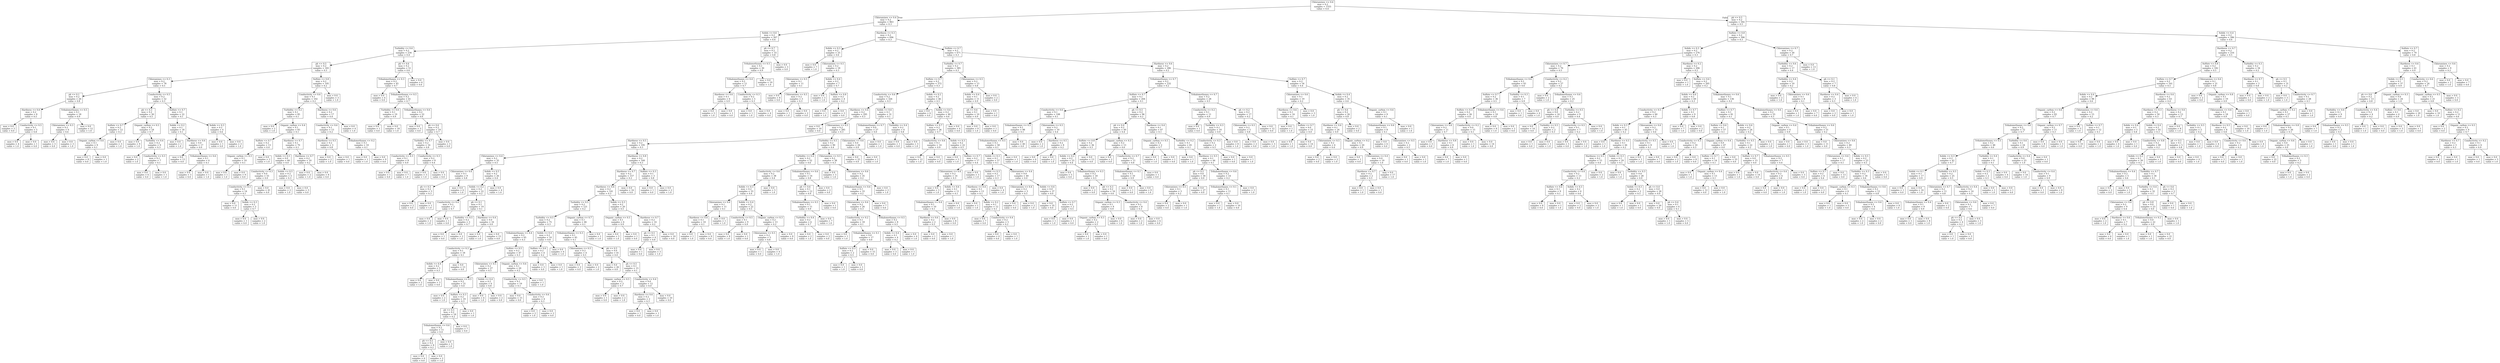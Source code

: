 digraph Tree {
node [shape=box] ;
0 [label="Chloramines <= 0.6\nmse = 0.2\nsamples = 1555\nvalue = 0.4"] ;
1 [label="Chloramines <= 0.4\nmse = 0.2\nsamples = 963\nvalue = 0.3"] ;
0 -> 1 [labeldistance=2.5, labelangle=45, headlabel="True"] ;
2 [label="Solids <= 0.6\nmse = 0.2\nsamples = 267\nvalue = 0.4"] ;
1 -> 2 ;
3 [label="Turbidity <= 0.6\nmse = 0.2\nsamples = 234\nvalue = 0.4"] ;
2 -> 3 ;
4 [label="ph <= 0.5\nmse = 0.2\nsamples = 183\nvalue = 0.3"] ;
3 -> 4 ;
5 [label="Chloramines <= 0.3\nmse = 0.2\nsamples = 78\nvalue = 0.5"] ;
4 -> 5 ;
6 [label="ph <= 0.1\nmse = 0.2\nsamples = 26\nvalue = 0.8"] ;
5 -> 6 ;
7 [label="Hardness <= 0.6\nmse = 0.2\nsamples = 8\nvalue = 0.5"] ;
6 -> 7 ;
8 [label="mse = 0.0\nsamples = 3\nvalue = 0.0"] ;
7 -> 8 ;
9 [label="Conductivity <= 0.5\nmse = 0.1\nsamples = 5\nvalue = 0.8"] ;
7 -> 9 ;
10 [label="mse = 0.0\nsamples = 4\nvalue = 1.0"] ;
9 -> 10 ;
11 [label="mse = 0.0\nsamples = 1\nvalue = 0.0"] ;
9 -> 11 ;
12 [label="Trihalomethanes <= 0.5\nmse = 0.1\nsamples = 18\nvalue = 0.9"] ;
6 -> 12 ;
13 [label="Chloramines <= 0.3\nmse = 0.2\nsamples = 6\nvalue = 0.6"] ;
12 -> 13 ;
14 [label="mse = 0.0\nsamples = 3\nvalue = 0.0"] ;
13 -> 14 ;
15 [label="mse = 0.0\nsamples = 3\nvalue = 1.0"] ;
13 -> 15 ;
16 [label="mse = 0.0\nsamples = 12\nvalue = 1.0"] ;
12 -> 16 ;
17 [label="Conductivity <= 0.5\nmse = 0.2\nsamples = 52\nvalue = 0.3"] ;
5 -> 17 ;
18 [label="ph <= 0.3\nmse = 0.2\nsamples = 30\nvalue = 0.5"] ;
17 -> 18 ;
19 [label="Sulfate <= 0.7\nmse = 0.2\nsamples = 12\nvalue = 0.2"] ;
18 -> 19 ;
20 [label="Organic_carbon <= 0.6\nmse = 0.1\nsamples = 9\nvalue = 0.1"] ;
19 -> 20 ;
21 [label="mse = 0.0\nsamples = 8\nvalue = 0.0"] ;
20 -> 21 ;
22 [label="mse = 0.0\nsamples = 1\nvalue = 1.0"] ;
20 -> 22 ;
23 [label="mse = 0.0\nsamples = 3\nvalue = 1.0"] ;
19 -> 23 ;
24 [label="Organic_carbon <= 0.5\nmse = 0.2\nsamples = 18\nvalue = 0.7"] ;
18 -> 24 ;
25 [label="mse = 0.0\nsamples = 9\nvalue = 1.0"] ;
24 -> 25 ;
26 [label="Turbidity <= 0.4\nmse = 0.2\nsamples = 9\nvalue = 0.3"] ;
24 -> 26 ;
27 [label="mse = 0.0\nsamples = 2\nvalue = 1.0"] ;
26 -> 27 ;
28 [label="Conductivity <= 0.3\nmse = 0.1\nsamples = 7\nvalue = 0.1"] ;
26 -> 28 ;
29 [label="mse = 0.0\nsamples = 6\nvalue = 0.0"] ;
28 -> 29 ;
30 [label="mse = 0.0\nsamples = 1\nvalue = 1.0"] ;
28 -> 30 ;
31 [label="Sulfate <= 0.7\nmse = 0.1\nsamples = 22\nvalue = 0.1"] ;
17 -> 31 ;
32 [label="Solids <= 0.2\nmse = 0.1\nsamples = 18\nvalue = 0.1"] ;
31 -> 32 ;
33 [label="mse = 0.0\nsamples = 1\nvalue = 1.0"] ;
32 -> 33 ;
34 [label="Hardness <= 0.6\nmse = 0.0\nsamples = 17\nvalue = 0.0"] ;
32 -> 34 ;
35 [label="mse = 0.0\nsamples = 13\nvalue = 0.0"] ;
34 -> 35 ;
36 [label="Trihalomethanes <= 0.6\nmse = 0.1\nsamples = 4\nvalue = 0.1"] ;
34 -> 36 ;
37 [label="mse = 0.0\nsamples = 3\nvalue = 0.0"] ;
36 -> 37 ;
38 [label="mse = 0.0\nsamples = 1\nvalue = 1.0"] ;
36 -> 38 ;
39 [label="Solids <= 0.3\nmse = 0.2\nsamples = 4\nvalue = 0.6"] ;
31 -> 39 ;
40 [label="mse = 0.0\nsamples = 1\nvalue = 0.0"] ;
39 -> 40 ;
41 [label="mse = 0.0\nsamples = 3\nvalue = 1.0"] ;
39 -> 41 ;
42 [label="Sulfate <= 0.8\nmse = 0.2\nsamples = 105\nvalue = 0.2"] ;
4 -> 42 ;
43 [label="Conductivity <= 0.6\nmse = 0.1\nsamples = 102\nvalue = 0.2"] ;
42 -> 43 ;
44 [label="Turbidity <= 0.2\nmse = 0.1\nsamples = 85\nvalue = 0.1"] ;
43 -> 44 ;
45 [label="mse = 0.0\nsamples = 2\nvalue = 1.0"] ;
44 -> 45 ;
46 [label="Organic_carbon <= 0.4\nmse = 0.1\nsamples = 83\nvalue = 0.1"] ;
44 -> 46 ;
47 [label="Sulfate <= 0.7\nmse = 0.2\nsamples = 13\nvalue = 0.4"] ;
46 -> 47 ;
48 [label="Organic_carbon <= 0.3\nmse = 0.1\nsamples = 10\nvalue = 0.1"] ;
47 -> 48 ;
49 [label="mse = 0.0\nsamples = 1\nvalue = 1.0"] ;
48 -> 49 ;
50 [label="mse = 0.0\nsamples = 9\nvalue = 0.0"] ;
48 -> 50 ;
51 [label="mse = 0.0\nsamples = 3\nvalue = 1.0"] ;
47 -> 51 ;
52 [label="Hardness <= 0.7\nmse = 0.1\nsamples = 70\nvalue = 0.1"] ;
46 -> 52 ;
53 [label="Solids <= 0.5\nmse = 0.0\nsamples = 60\nvalue = 0.0"] ;
52 -> 53 ;
54 [label="Conductivity <= 0.3\nmse = 0.0\nsamples = 55\nvalue = 0.0"] ;
53 -> 54 ;
55 [label="Conductivity <= 0.3\nmse = 0.1\nsamples = 14\nvalue = 0.1"] ;
54 -> 55 ;
56 [label="mse = 0.0\nsamples = 11\nvalue = 0.0"] ;
55 -> 56 ;
57 [label="Solids <= 0.3\nmse = 0.2\nsamples = 3\nvalue = 0.7"] ;
55 -> 57 ;
58 [label="mse = 0.0\nsamples = 1\nvalue = 0.0"] ;
57 -> 58 ;
59 [label="mse = 0.0\nsamples = 2\nvalue = 1.0"] ;
57 -> 59 ;
60 [label="mse = 0.0\nsamples = 41\nvalue = 0.0"] ;
54 -> 60 ;
61 [label="Solids <= 0.5\nmse = 0.2\nsamples = 5\nvalue = 0.3"] ;
53 -> 61 ;
62 [label="mse = 0.0\nsamples = 2\nvalue = 1.0"] ;
61 -> 62 ;
63 [label="mse = 0.0\nsamples = 3\nvalue = 0.0"] ;
61 -> 63 ;
64 [label="Hardness <= 0.7\nmse = 0.2\nsamples = 10\nvalue = 0.2"] ;
52 -> 64 ;
65 [label="mse = 0.0\nsamples = 2\nvalue = 1.0"] ;
64 -> 65 ;
66 [label="mse = 0.0\nsamples = 8\nvalue = 0.0"] ;
64 -> 66 ;
67 [label="Hardness <= 0.6\nmse = 0.2\nsamples = 17\nvalue = 0.4"] ;
43 -> 67 ;
68 [label="Conductivity <= 0.6\nmse = 0.1\nsamples = 13\nvalue = 0.2"] ;
67 -> 68 ;
69 [label="Hardness <= 0.5\nmse = 0.2\nsamples = 3\nvalue = 0.8"] ;
68 -> 69 ;
70 [label="mse = 0.0\nsamples = 2\nvalue = 1.0"] ;
69 -> 70 ;
71 [label="mse = 0.0\nsamples = 1\nvalue = 0.0"] ;
69 -> 71 ;
72 [label="Trihalomethanes <= 0.2\nmse = 0.1\nsamples = 10\nvalue = 0.1"] ;
68 -> 72 ;
73 [label="mse = 0.0\nsamples = 1\nvalue = 1.0"] ;
72 -> 73 ;
74 [label="mse = 0.0\nsamples = 9\nvalue = 0.0"] ;
72 -> 74 ;
75 [label="mse = 0.0\nsamples = 4\nvalue = 1.0"] ;
67 -> 75 ;
76 [label="mse = 0.0\nsamples = 3\nvalue = 1.0"] ;
42 -> 76 ;
77 [label="ph <= 0.6\nmse = 0.2\nsamples = 51\nvalue = 0.6"] ;
3 -> 77 ;
78 [label="Trihalomethanes <= 0.3\nmse = 0.2\nsamples = 45\nvalue = 0.7"] ;
77 -> 78 ;
79 [label="mse = 0.0\nsamples = 4\nvalue = 0.0"] ;
78 -> 79 ;
80 [label="Trihalomethanes <= 0.5\nmse = 0.2\nsamples = 41\nvalue = 0.7"] ;
78 -> 80 ;
81 [label="Turbidity <= 0.6\nmse = 0.1\nsamples = 19\nvalue = 0.9"] ;
80 -> 81 ;
82 [label="mse = 0.0\nsamples = 1\nvalue = 0.0"] ;
81 -> 82 ;
83 [label="mse = 0.0\nsamples = 18\nvalue = 1.0"] ;
81 -> 83 ;
84 [label="Trihalomethanes <= 0.6\nmse = 0.2\nsamples = 22\nvalue = 0.6"] ;
80 -> 84 ;
85 [label="mse = 0.0\nsamples = 3\nvalue = 0.0"] ;
84 -> 85 ;
86 [label="ph <= 0.6\nmse = 0.2\nsamples = 19\nvalue = 0.7"] ;
84 -> 86 ;
87 [label="Turbidity <= 0.7\nmse = 0.2\nsamples = 16\nvalue = 0.8"] ;
86 -> 87 ;
88 [label="Conductivity <= 0.3\nmse = 0.1\nsamples = 8\nvalue = 0.9"] ;
87 -> 88 ;
89 [label="mse = 0.0\nsamples = 1\nvalue = 0.0"] ;
88 -> 89 ;
90 [label="mse = 0.0\nsamples = 7\nvalue = 1.0"] ;
88 -> 90 ;
91 [label="Conductivity <= 0.3\nmse = 0.2\nsamples = 8\nvalue = 0.4"] ;
87 -> 91 ;
92 [label="mse = 0.0\nsamples = 3\nvalue = 1.0"] ;
91 -> 92 ;
93 [label="mse = 0.0\nsamples = 5\nvalue = 0.0"] ;
91 -> 93 ;
94 [label="mse = 0.0\nsamples = 3\nvalue = 0.0"] ;
86 -> 94 ;
95 [label="mse = 0.0\nsamples = 6\nvalue = 0.0"] ;
77 -> 95 ;
96 [label="ph <= 0.7\nmse = 0.2\nsamples = 33\nvalue = 0.8"] ;
2 -> 96 ;
97 [label="Trihalomethanes <= 0.5\nmse = 0.1\nsamples = 30\nvalue = 0.9"] ;
96 -> 97 ;
98 [label="Trihalomethanes <= 0.4\nmse = 0.2\nsamples = 11\nvalue = 0.7"] ;
97 -> 98 ;
99 [label="Hardness <= 0.6\nmse = 0.1\nsamples = 6\nvalue = 0.9"] ;
98 -> 99 ;
100 [label="mse = 0.0\nsamples = 5\nvalue = 1.0"] ;
99 -> 100 ;
101 [label="mse = 0.0\nsamples = 1\nvalue = 0.0"] ;
99 -> 101 ;
102 [label="Conductivity <= 0.3\nmse = 0.2\nsamples = 5\nvalue = 0.3"] ;
98 -> 102 ;
103 [label="mse = 0.0\nsamples = 1\nvalue = 1.0"] ;
102 -> 103 ;
104 [label="mse = 0.0\nsamples = 4\nvalue = 0.0"] ;
102 -> 104 ;
105 [label="mse = 0.0\nsamples = 19\nvalue = 1.0"] ;
97 -> 105 ;
106 [label="mse = 0.0\nsamples = 3\nvalue = 0.0"] ;
96 -> 106 ;
107 [label="Hardness <= 0.3\nmse = 0.2\nsamples = 696\nvalue = 0.3"] ;
1 -> 107 ;
108 [label="Solids <= 0.3\nmse = 0.2\nsamples = 25\nvalue = 0.6"] ;
107 -> 108 ;
109 [label="mse = 0.0\nsamples = 7\nvalue = 1.0"] ;
108 -> 109 ;
110 [label="Chloramines <= 0.5\nmse = 0.2\nsamples = 18\nvalue = 0.3"] ;
108 -> 110 ;
111 [label="Chloramines <= 0.5\nmse = 0.1\nsamples = 11\nvalue = 0.1"] ;
110 -> 111 ;
112 [label="mse = 0.0\nsamples = 8\nvalue = 0.0"] ;
111 -> 112 ;
113 [label="Chloramines <= 0.5\nmse = 0.2\nsamples = 3\nvalue = 0.3"] ;
111 -> 113 ;
114 [label="mse = 0.0\nsamples = 1\nvalue = 1.0"] ;
113 -> 114 ;
115 [label="mse = 0.0\nsamples = 2\nvalue = 0.0"] ;
113 -> 115 ;
116 [label="Solids <= 0.4\nmse = 0.2\nsamples = 7\nvalue = 0.7"] ;
110 -> 116 ;
117 [label="mse = 0.0\nsamples = 3\nvalue = 1.0"] ;
116 -> 117 ;
118 [label="Sulfate <= 0.8\nmse = 0.2\nsamples = 4\nvalue = 0.2"] ;
116 -> 118 ;
119 [label="mse = 0.0\nsamples = 1\nvalue = 1.0"] ;
118 -> 119 ;
120 [label="mse = 0.0\nsamples = 3\nvalue = 0.0"] ;
118 -> 120 ;
121 [label="Sulfate <= 0.7\nmse = 0.2\nsamples = 671\nvalue = 0.3"] ;
107 -> 121 ;
122 [label="Turbidity <= 0.7\nmse = 0.2\nsamples = 385\nvalue = 0.3"] ;
121 -> 122 ;
123 [label="Sulfate <= 0.7\nmse = 0.2\nsamples = 372\nvalue = 0.3"] ;
122 -> 123 ;
124 [label="Conductivity <= 0.6\nmse = 0.2\nsamples = 326\nvalue = 0.3"] ;
123 -> 124 ;
125 [label="Hardness <= 0.4\nmse = 0.2\nsamples = 295\nvalue = 0.3"] ;
124 -> 125 ;
126 [label="mse = 0.0\nsamples = 10\nvalue = 0.0"] ;
125 -> 126 ;
127 [label="Chloramines <= 0.5\nmse = 0.2\nsamples = 285\nvalue = 0.3"] ;
125 -> 127 ;
128 [label="Hardness <= 0.5\nmse = 0.2\nsamples = 195\nvalue = 0.3"] ;
127 -> 128 ;
129 [label="Chloramines <= 0.4\nmse = 0.2\nsamples = 35\nvalue = 0.5"] ;
128 -> 129 ;
130 [label="Chloramines <= 0.4\nmse = 0.1\nsamples = 9\nvalue = 0.8"] ;
129 -> 130 ;
131 [label="ph <= 0.5\nmse = 0.2\nsamples = 3\nvalue = 0.3"] ;
130 -> 131 ;
132 [label="mse = 0.0\nsamples = 2\nvalue = 0.0"] ;
131 -> 132 ;
133 [label="mse = 0.0\nsamples = 1\nvalue = 1.0"] ;
131 -> 133 ;
134 [label="mse = 0.0\nsamples = 6\nvalue = 1.0"] ;
130 -> 134 ;
135 [label="Solids <= 0.5\nmse = 0.2\nsamples = 26\nvalue = 0.4"] ;
129 -> 135 ;
136 [label="Solids <= 0.2\nmse = 0.2\nsamples = 22\nvalue = 0.2"] ;
135 -> 136 ;
137 [label="Conductivity <= 0.4\nmse = 0.2\nsamples = 3\nvalue = 0.7"] ;
136 -> 137 ;
138 [label="mse = 0.0\nsamples = 2\nvalue = 1.0"] ;
137 -> 138 ;
139 [label="mse = 0.0\nsamples = 1\nvalue = 0.0"] ;
137 -> 139 ;
140 [label="ph <= 0.1\nmse = 0.1\nsamples = 19\nvalue = 0.1"] ;
136 -> 140 ;
141 [label="Turbidity <= 0.5\nmse = 0.2\nsamples = 3\nvalue = 0.7"] ;
140 -> 141 ;
142 [label="mse = 0.0\nsamples = 1\nvalue = 0.0"] ;
141 -> 142 ;
143 [label="mse = 0.0\nsamples = 2\nvalue = 1.0"] ;
141 -> 143 ;
144 [label="Hardness <= 0.4\nmse = 0.0\nsamples = 16\nvalue = 0.0"] ;
140 -> 144 ;
145 [label="mse = 0.0\nsamples = 1\nvalue = 1.0"] ;
144 -> 145 ;
146 [label="mse = 0.0\nsamples = 15\nvalue = 0.0"] ;
144 -> 146 ;
147 [label="mse = 0.0\nsamples = 4\nvalue = 1.0"] ;
135 -> 147 ;
148 [label="Hardness <= 0.8\nmse = 0.2\nsamples = 160\nvalue = 0.3"] ;
128 -> 148 ;
149 [label="Hardness <= 0.7\nmse = 0.2\nsamples = 157\nvalue = 0.2"] ;
148 -> 149 ;
150 [label="Hardness <= 0.6\nmse = 0.2\nsamples = 141\nvalue = 0.3"] ;
149 -> 150 ;
151 [label="Turbidity <= 0.5\nmse = 0.2\nsamples = 121\nvalue = 0.2"] ;
150 -> 151 ;
152 [label="Turbidity <= 0.5\nmse = 0.2\nsamples = 75\nvalue = 0.3"] ;
151 -> 152 ;
153 [label="Trihalomethanes <= 0.4\nmse = 0.2\nsamples = 65\nvalue = 0.3"] ;
152 -> 153 ;
154 [label="Conductivity <= 0.3\nmse = 0.1\nsamples = 18\nvalue = 0.1"] ;
153 -> 154 ;
155 [label="Solids <= 0.4\nmse = 0.2\nsamples = 5\nvalue = 0.3"] ;
154 -> 155 ;
156 [label="mse = 0.0\nsamples = 2\nvalue = 1.0"] ;
155 -> 156 ;
157 [label="mse = 0.0\nsamples = 3\nvalue = 0.0"] ;
155 -> 157 ;
158 [label="mse = 0.0\nsamples = 13\nvalue = 0.0"] ;
154 -> 158 ;
159 [label="Sulfate <= 0.5\nmse = 0.2\nsamples = 47\nvalue = 0.3"] ;
153 -> 159 ;
160 [label="Chloramines <= 0.5\nmse = 0.2\nsamples = 27\nvalue = 0.5"] ;
159 -> 160 ;
161 [label="Trihalomethanes <= 0.5\nmse = 0.2\nsamples = 21\nvalue = 0.4"] ;
160 -> 161 ;
162 [label="mse = 0.0\nsamples = 2\nvalue = 1.0"] ;
161 -> 162 ;
163 [label="Sulfate <= 0.3\nmse = 0.2\nsamples = 19\nvalue = 0.3"] ;
161 -> 163 ;
164 [label="ph <= 0.5\nmse = 0.2\nsamples = 18\nvalue = 0.2"] ;
163 -> 164 ;
165 [label="Trihalomethanes <= 0.6\nmse = 0.2\nsamples = 11\nvalue = 0.4"] ;
164 -> 165 ;
166 [label="ph <= 0.5\nmse = 0.2\nsamples = 8\nvalue = 0.2"] ;
165 -> 166 ;
167 [label="mse = 0.0\nsamples = 6\nvalue = 0.0"] ;
166 -> 167 ;
168 [label="mse = 0.0\nsamples = 2\nvalue = 1.0"] ;
166 -> 168 ;
169 [label="mse = 0.0\nsamples = 3\nvalue = 1.0"] ;
165 -> 169 ;
170 [label="mse = 0.0\nsamples = 7\nvalue = 0.0"] ;
164 -> 170 ;
171 [label="mse = 0.0\nsamples = 1\nvalue = 1.0"] ;
163 -> 171 ;
172 [label="Solids <= 0.4\nmse = 0.2\nsamples = 6\nvalue = 0.8"] ;
160 -> 172 ;
173 [label="mse = 0.0\nsamples = 4\nvalue = 1.0"] ;
172 -> 173 ;
174 [label="mse = 0.0\nsamples = 2\nvalue = 0.0"] ;
172 -> 174 ;
175 [label="Organic_carbon <= 0.6\nmse = 0.1\nsamples = 20\nvalue = 0.2"] ;
159 -> 175 ;
176 [label="Conductivity <= 0.5\nmse = 0.1\nsamples = 19\nvalue = 0.1"] ;
175 -> 176 ;
177 [label="mse = 0.0\nsamples = 15\nvalue = 0.0"] ;
176 -> 177 ;
178 [label="Conductivity <= 0.6\nmse = 0.2\nsamples = 4\nvalue = 0.3"] ;
176 -> 178 ;
179 [label="mse = 0.0\nsamples = 2\nvalue = 1.0"] ;
178 -> 179 ;
180 [label="mse = 0.0\nsamples = 2\nvalue = 0.0"] ;
178 -> 180 ;
181 [label="mse = 0.0\nsamples = 1\nvalue = 1.0"] ;
175 -> 181 ;
182 [label="Solids <= 0.4\nmse = 0.2\nsamples = 10\nvalue = 0.8"] ;
152 -> 182 ;
183 [label="Sulfate <= 0.6\nmse = 0.2\nsamples = 4\nvalue = 0.2"] ;
182 -> 183 ;
184 [label="mse = 0.0\nsamples = 3\nvalue = 0.0"] ;
183 -> 184 ;
185 [label="mse = 0.0\nsamples = 1\nvalue = 1.0"] ;
183 -> 185 ;
186 [label="mse = 0.0\nsamples = 6\nvalue = 1.0"] ;
182 -> 186 ;
187 [label="Organic_carbon <= 0.7\nmse = 0.1\nsamples = 46\nvalue = 0.1"] ;
151 -> 187 ;
188 [label="Trihalomethanes <= 0.3\nmse = 0.1\nsamples = 45\nvalue = 0.1"] ;
187 -> 188 ;
189 [label="Chloramines <= 0.5\nmse = 0.2\nsamples = 4\nvalue = 0.5"] ;
188 -> 189 ;
190 [label="mse = 0.0\nsamples = 2\nvalue = 0.0"] ;
189 -> 190 ;
191 [label="mse = 0.0\nsamples = 2\nvalue = 1.0"] ;
189 -> 191 ;
192 [label="ph <= 0.5\nmse = 0.0\nsamples = 41\nvalue = 0.0"] ;
188 -> 192 ;
193 [label="mse = 0.0\nsamples = 26\nvalue = 0.0"] ;
192 -> 193 ;
194 [label="ph <= 0.5\nmse = 0.1\nsamples = 15\nvalue = 0.1"] ;
192 -> 194 ;
195 [label="Organic_carbon <= 0.5\nmse = 0.2\nsamples = 3\nvalue = 0.7"] ;
194 -> 195 ;
196 [label="mse = 0.0\nsamples = 1\nvalue = 0.0"] ;
195 -> 196 ;
197 [label="mse = 0.0\nsamples = 2\nvalue = 1.0"] ;
195 -> 197 ;
198 [label="Conductivity <= 0.4\nmse = 0.0\nsamples = 12\nvalue = 0.0"] ;
194 -> 198 ;
199 [label="Hardness <= 0.6\nmse = 0.2\nsamples = 2\nvalue = 0.3"] ;
198 -> 199 ;
200 [label="mse = 0.0\nsamples = 1\nvalue = 0.0"] ;
199 -> 200 ;
201 [label="mse = 0.0\nsamples = 1\nvalue = 1.0"] ;
199 -> 201 ;
202 [label="mse = 0.0\nsamples = 10\nvalue = 0.0"] ;
198 -> 202 ;
203 [label="mse = 0.0\nsamples = 1\nvalue = 1.0"] ;
187 -> 203 ;
204 [label="Solids <= 0.3\nmse = 0.2\nsamples = 20\nvalue = 0.5"] ;
150 -> 204 ;
205 [label="Organic_carbon <= 0.5\nmse = 0.1\nsamples = 6\nvalue = 0.9"] ;
204 -> 205 ;
206 [label="mse = 0.0\nsamples = 5\nvalue = 1.0"] ;
205 -> 206 ;
207 [label="mse = 0.0\nsamples = 1\nvalue = 0.0"] ;
205 -> 207 ;
208 [label="Hardness <= 0.7\nmse = 0.2\nsamples = 14\nvalue = 0.2"] ;
204 -> 208 ;
209 [label="ph <= 0.5\nmse = 0.1\nsamples = 4\nvalue = 0.8"] ;
208 -> 209 ;
210 [label="mse = 0.0\nsamples = 1\nvalue = 0.0"] ;
209 -> 210 ;
211 [label="mse = 0.0\nsamples = 3\nvalue = 1.0"] ;
209 -> 211 ;
212 [label="mse = 0.0\nsamples = 10\nvalue = 0.0"] ;
208 -> 212 ;
213 [label="mse = 0.0\nsamples = 16\nvalue = 0.0"] ;
149 -> 213 ;
214 [label="Sulfate <= 0.3\nmse = 0.1\nsamples = 3\nvalue = 0.8"] ;
148 -> 214 ;
215 [label="mse = 0.0\nsamples = 1\nvalue = 0.0"] ;
214 -> 215 ;
216 [label="mse = 0.0\nsamples = 2\nvalue = 1.0"] ;
214 -> 216 ;
217 [label="Turbidity <= 0.5\nmse = 0.2\nsamples = 90\nvalue = 0.4"] ;
127 -> 217 ;
218 [label="Turbidity <= 0.4\nmse = 0.2\nsamples = 52\nvalue = 0.6"] ;
217 -> 218 ;
219 [label="Conductivity <= 0.6\nmse = 0.2\nsamples = 38\nvalue = 0.4"] ;
218 -> 219 ;
220 [label="Solids <= 0.3\nmse = 0.2\nsamples = 33\nvalue = 0.4"] ;
219 -> 220 ;
221 [label="Chloramines <= 0.6\nmse = 0.1\nsamples = 11\nvalue = 0.1"] ;
220 -> 221 ;
222 [label="Hardness <= 0.4\nmse = 0.1\nsamples = 10\nvalue = 0.1"] ;
221 -> 222 ;
223 [label="mse = 0.0\nsamples = 1\nvalue = 1.0"] ;
222 -> 223 ;
224 [label="mse = 0.0\nsamples = 9\nvalue = 0.0"] ;
222 -> 224 ;
225 [label="mse = 0.0\nsamples = 1\nvalue = 1.0"] ;
221 -> 225 ;
226 [label="Solids <= 0.4\nmse = 0.2\nsamples = 22\nvalue = 0.5"] ;
220 -> 226 ;
227 [label="Conductivity <= 0.5\nmse = 0.1\nsamples = 9\nvalue = 0.9"] ;
226 -> 227 ;
228 [label="mse = 0.0\nsamples = 8\nvalue = 1.0"] ;
227 -> 228 ;
229 [label="mse = 0.0\nsamples = 1\nvalue = 0.0"] ;
227 -> 229 ;
230 [label="Organic_carbon <= 0.3\nmse = 0.2\nsamples = 13\nvalue = 0.2"] ;
226 -> 230 ;
231 [label="Chloramines <= 0.5\nmse = 0.2\nsamples = 5\nvalue = 0.8"] ;
230 -> 231 ;
232 [label="mse = 0.0\nsamples = 1\nvalue = 0.0"] ;
231 -> 232 ;
233 [label="mse = 0.0\nsamples = 4\nvalue = 1.0"] ;
231 -> 233 ;
234 [label="mse = 0.0\nsamples = 8\nvalue = 0.0"] ;
230 -> 234 ;
235 [label="mse = 0.0\nsamples = 5\nvalue = 1.0"] ;
219 -> 235 ;
236 [label="Trihalomethanes <= 0.6\nmse = 0.1\nsamples = 14\nvalue = 0.8"] ;
218 -> 236 ;
237 [label="ph <= 0.6\nmse = 0.1\nsamples = 12\nvalue = 0.9"] ;
236 -> 237 ;
238 [label="Trihalomethanes <= 0.5\nmse = 0.1\nsamples = 11\nvalue = 0.9"] ;
237 -> 238 ;
239 [label="Turbidity <= 0.4\nmse = 0.2\nsamples = 4\nvalue = 0.7"] ;
238 -> 239 ;
240 [label="mse = 0.0\nsamples = 2\nvalue = 1.0"] ;
239 -> 240 ;
241 [label="mse = 0.0\nsamples = 2\nvalue = 0.0"] ;
239 -> 241 ;
242 [label="mse = 0.0\nsamples = 7\nvalue = 1.0"] ;
238 -> 242 ;
243 [label="mse = 0.0\nsamples = 1\nvalue = 0.0"] ;
237 -> 243 ;
244 [label="mse = 0.0\nsamples = 2\nvalue = 0.0"] ;
236 -> 244 ;
245 [label="Chloramines <= 0.5\nmse = 0.2\nsamples = 38\nvalue = 0.3"] ;
217 -> 245 ;
246 [label="mse = 0.0\nsamples = 3\nvalue = 1.0"] ;
245 -> 246 ;
247 [label="Chloramines <= 0.6\nmse = 0.2\nsamples = 35\nvalue = 0.2"] ;
245 -> 247 ;
248 [label="Trihalomethanes <= 0.6\nmse = 0.1\nsamples = 33\nvalue = 0.2"] ;
247 -> 248 ;
249 [label="Chloramines <= 0.6\nmse = 0.2\nsamples = 26\nvalue = 0.3"] ;
248 -> 249 ;
250 [label="Conductivity <= 0.2\nmse = 0.1\nsamples = 18\nvalue = 0.1"] ;
249 -> 250 ;
251 [label="mse = 0.0\nsamples = 1\nvalue = 1.0"] ;
250 -> 251 ;
252 [label="Trihalomethanes <= 0.1\nmse = 0.0\nsamples = 17\nvalue = 0.0"] ;
250 -> 252 ;
253 [label="Sulfate <= 0.3\nmse = 0.2\nsamples = 2\nvalue = 0.5"] ;
252 -> 253 ;
254 [label="mse = 0.0\nsamples = 1\nvalue = 1.0"] ;
253 -> 254 ;
255 [label="mse = 0.0\nsamples = 1\nvalue = 0.0"] ;
253 -> 255 ;
256 [label="mse = 0.0\nsamples = 15\nvalue = 0.0"] ;
252 -> 256 ;
257 [label="Trihalomethanes <= 0.5\nmse = 0.2\nsamples = 8\nvalue = 0.5"] ;
249 -> 257 ;
258 [label="Solids <= 0.4\nmse = 0.1\nsamples = 4\nvalue = 0.2"] ;
257 -> 258 ;
259 [label="mse = 0.0\nsamples = 3\nvalue = 0.0"] ;
258 -> 259 ;
260 [label="mse = 0.0\nsamples = 1\nvalue = 1.0"] ;
258 -> 260 ;
261 [label="mse = 0.0\nsamples = 4\nvalue = 1.0"] ;
257 -> 261 ;
262 [label="mse = 0.0\nsamples = 7\nvalue = 0.0"] ;
248 -> 262 ;
263 [label="mse = 0.0\nsamples = 2\nvalue = 1.0"] ;
247 -> 263 ;
264 [label="Solids <= 0.6\nmse = 0.1\nsamples = 31\nvalue = 0.1"] ;
124 -> 264 ;
265 [label="Trihalomethanes <= 0.7\nmse = 0.0\nsamples = 27\nvalue = 0.0"] ;
264 -> 265 ;
266 [label="Chloramines <= 0.6\nmse = 0.0\nsamples = 26\nvalue = 0.0"] ;
265 -> 266 ;
267 [label="mse = 0.0\nsamples = 25\nvalue = 0.0"] ;
266 -> 267 ;
268 [label="mse = 0.0\nsamples = 1\nvalue = 1.0"] ;
266 -> 268 ;
269 [label="mse = 0.0\nsamples = 1\nvalue = 1.0"] ;
265 -> 269 ;
270 [label="Turbidity <= 0.4\nmse = 0.2\nsamples = 4\nvalue = 0.8"] ;
264 -> 270 ;
271 [label="mse = 0.0\nsamples = 1\nvalue = 0.0"] ;
270 -> 271 ;
272 [label="mse = 0.0\nsamples = 3\nvalue = 1.0"] ;
270 -> 272 ;
273 [label="Solids <= 0.2\nmse = 0.2\nsamples = 46\nvalue = 0.5"] ;
123 -> 273 ;
274 [label="mse = 0.0\nsamples = 6\nvalue = 0.0"] ;
273 -> 274 ;
275 [label="Solids <= 0.6\nmse = 0.2\nsamples = 40\nvalue = 0.6"] ;
273 -> 275 ;
276 [label="Sulfate <= 0.7\nmse = 0.2\nsamples = 36\nvalue = 0.7"] ;
275 -> 276 ;
277 [label="Conductivity <= 0.6\nmse = 0.1\nsamples = 14\nvalue = 0.9"] ;
276 -> 277 ;
278 [label="mse = 0.0\nsamples = 12\nvalue = 1.0"] ;
277 -> 278 ;
279 [label="mse = 0.0\nsamples = 2\nvalue = 0.0"] ;
277 -> 279 ;
280 [label="Solids <= 0.3\nmse = 0.2\nsamples = 22\nvalue = 0.5"] ;
276 -> 280 ;
281 [label="mse = 0.0\nsamples = 5\nvalue = 1.0"] ;
280 -> 281 ;
282 [label="Sulfate <= 0.7\nmse = 0.2\nsamples = 17\nvalue = 0.4"] ;
280 -> 282 ;
283 [label="Chloramines <= 0.4\nmse = 0.2\nsamples = 14\nvalue = 0.3"] ;
282 -> 283 ;
284 [label="mse = 0.0\nsamples = 3\nvalue = 1.0"] ;
283 -> 284 ;
285 [label="Solids <= 0.6\nmse = 0.1\nsamples = 11\nvalue = 0.1"] ;
283 -> 285 ;
286 [label="Trihalomethanes <= 0.4\nmse = 0.1\nsamples = 10\nvalue = 0.1"] ;
285 -> 286 ;
287 [label="Hardness <= 0.6\nmse = 0.2\nsamples = 2\nvalue = 0.5"] ;
286 -> 287 ;
288 [label="mse = 0.0\nsamples = 1\nvalue = 0.0"] ;
287 -> 288 ;
289 [label="mse = 0.0\nsamples = 1\nvalue = 1.0"] ;
287 -> 289 ;
290 [label="mse = 0.0\nsamples = 8\nvalue = 0.0"] ;
286 -> 290 ;
291 [label="mse = 0.0\nsamples = 1\nvalue = 1.0"] ;
285 -> 291 ;
292 [label="mse = 0.0\nsamples = 3\nvalue = 1.0"] ;
282 -> 292 ;
293 [label="mse = 0.0\nsamples = 4\nvalue = 0.0"] ;
275 -> 293 ;
294 [label="Chloramines <= 0.5\nmse = 0.2\nsamples = 13\nvalue = 0.8"] ;
122 -> 294 ;
295 [label="Solids <= 0.4\nmse = 0.1\nsamples = 11\nvalue = 0.9"] ;
294 -> 295 ;
296 [label="ph <= 0.6\nmse = 0.1\nsamples = 10\nvalue = 0.9"] ;
295 -> 296 ;
297 [label="mse = 0.0\nsamples = 9\nvalue = 1.0"] ;
296 -> 297 ;
298 [label="mse = 0.0\nsamples = 1\nvalue = 0.0"] ;
296 -> 298 ;
299 [label="mse = 0.0\nsamples = 1\nvalue = 0.0"] ;
295 -> 299 ;
300 [label="mse = 0.0\nsamples = 2\nvalue = 0.0"] ;
294 -> 300 ;
301 [label="Hardness <= 0.6\nmse = 0.2\nsamples = 286\nvalue = 0.2"] ;
121 -> 301 ;
302 [label="Trihalomethanes <= 0.7\nmse = 0.2\nsamples = 232\nvalue = 0.2"] ;
301 -> 302 ;
303 [label="Sulfate <= 0.7\nmse = 0.1\nsamples = 204\nvalue = 0.1"] ;
302 -> 303 ;
304 [label="Conductivity <= 0.6\nmse = 0.1\nsamples = 108\nvalue = 0.1"] ;
303 -> 304 ;
305 [label="Trihalomethanes <= 0.5\nmse = 0.1\nsamples = 98\nvalue = 0.1"] ;
304 -> 305 ;
306 [label="Trihalomethanes <= 0.5\nmse = 0.1\nsamples = 58\nvalue = 0.1"] ;
305 -> 306 ;
307 [label="Solids <= 0.3\nmse = 0.1\nsamples = 57\nvalue = 0.1"] ;
306 -> 307 ;
308 [label="Solids <= 0.3\nmse = 0.2\nsamples = 17\nvalue = 0.3"] ;
307 -> 308 ;
309 [label="Hardness <= 0.4\nmse = 0.1\nsamples = 13\nvalue = 0.1"] ;
308 -> 309 ;
310 [label="mse = 0.0\nsamples = 1\nvalue = 1.0"] ;
309 -> 310 ;
311 [label="Solids <= 0.2\nmse = 0.1\nsamples = 12\nvalue = 0.1"] ;
309 -> 311 ;
312 [label="mse = 0.0\nsamples = 7\nvalue = 0.0"] ;
311 -> 312 ;
313 [label="Conductivity <= 0.4\nmse = 0.2\nsamples = 5\nvalue = 0.2"] ;
311 -> 313 ;
314 [label="mse = 0.0\nsamples = 4\nvalue = 0.0"] ;
313 -> 314 ;
315 [label="mse = 0.0\nsamples = 1\nvalue = 1.0"] ;
313 -> 315 ;
316 [label="mse = 0.0\nsamples = 4\nvalue = 1.0"] ;
308 -> 316 ;
317 [label="Chloramines <= 0.4\nmse = 0.0\nsamples = 40\nvalue = 0.0"] ;
307 -> 317 ;
318 [label="Chloramines <= 0.4\nmse = 0.2\nsamples = 3\nvalue = 0.5"] ;
317 -> 318 ;
319 [label="mse = 0.0\nsamples = 1\nvalue = 0.0"] ;
318 -> 319 ;
320 [label="mse = 0.0\nsamples = 2\nvalue = 1.0"] ;
318 -> 320 ;
321 [label="Solids <= 0.6\nmse = 0.0\nsamples = 37\nvalue = 0.0"] ;
317 -> 321 ;
322 [label="mse = 0.0\nsamples = 35\nvalue = 0.0"] ;
321 -> 322 ;
323 [label="Sulfate <= 0.7\nmse = 0.2\nsamples = 2\nvalue = 0.5"] ;
321 -> 323 ;
324 [label="mse = 0.0\nsamples = 1\nvalue = 1.0"] ;
323 -> 324 ;
325 [label="mse = 0.0\nsamples = 1\nvalue = 0.0"] ;
323 -> 325 ;
326 [label="mse = 0.0\nsamples = 1\nvalue = 1.0"] ;
306 -> 326 ;
327 [label="mse = 0.0\nsamples = 40\nvalue = 0.0"] ;
305 -> 327 ;
328 [label="Chloramines <= 0.5\nmse = 0.2\nsamples = 10\nvalue = 0.4"] ;
304 -> 328 ;
329 [label="mse = 0.0\nsamples = 2\nvalue = 1.0"] ;
328 -> 329 ;
330 [label="Hardness <= 0.5\nmse = 0.2\nsamples = 8\nvalue = 0.2"] ;
328 -> 330 ;
331 [label="mse = 0.0\nsamples = 6\nvalue = 0.0"] ;
330 -> 331 ;
332 [label="mse = 0.0\nsamples = 2\nvalue = 1.0"] ;
330 -> 332 ;
333 [label="ph <= 0.5\nmse = 0.2\nsamples = 96\nvalue = 0.2"] ;
303 -> 333 ;
334 [label="ph <= 0.4\nmse = 0.2\nsamples = 49\nvalue = 0.4"] ;
333 -> 334 ;
335 [label="Sulfate <= 0.8\nmse = 0.2\nsamples = 36\nvalue = 0.3"] ;
334 -> 335 ;
336 [label="Solids <= 0.2\nmse = 0.2\nsamples = 23\nvalue = 0.4"] ;
335 -> 336 ;
337 [label="mse = 0.0\nsamples = 5\nvalue = 0.0"] ;
336 -> 337 ;
338 [label="Trihalomethanes <= 0.3\nmse = 0.2\nsamples = 18\nvalue = 0.5"] ;
336 -> 338 ;
339 [label="mse = 0.0\nsamples = 2\nvalue = 0.0"] ;
338 -> 339 ;
340 [label="ph <= 0.3\nmse = 0.2\nsamples = 16\nvalue = 0.6"] ;
338 -> 340 ;
341 [label="Organic_carbon <= 0.3\nmse = 0.1\nsamples = 8\nvalue = 0.9"] ;
340 -> 341 ;
342 [label="Organic_carbon <= 0.3\nmse = 0.2\nsamples = 2\nvalue = 0.5"] ;
341 -> 342 ;
343 [label="mse = 0.0\nsamples = 1\nvalue = 1.0"] ;
342 -> 343 ;
344 [label="mse = 0.0\nsamples = 1\nvalue = 0.0"] ;
342 -> 344 ;
345 [label="mse = 0.0\nsamples = 6\nvalue = 1.0"] ;
341 -> 345 ;
346 [label="Conductivity <= 0.4\nmse = 0.2\nsamples = 8\nvalue = 0.3"] ;
340 -> 346 ;
347 [label="mse = 0.0\nsamples = 2\nvalue = 1.0"] ;
346 -> 347 ;
348 [label="mse = 0.0\nsamples = 6\nvalue = 0.0"] ;
346 -> 348 ;
349 [label="mse = 0.0\nsamples = 13\nvalue = 0.0"] ;
335 -> 349 ;
350 [label="Organic_carbon <= 0.3\nmse = 0.2\nsamples = 13\nvalue = 0.6"] ;
334 -> 350 ;
351 [label="mse = 0.0\nsamples = 2\nvalue = 0.0"] ;
350 -> 351 ;
352 [label="Conductivity <= 0.7\nmse = 0.2\nsamples = 11\nvalue = 0.8"] ;
350 -> 352 ;
353 [label="Trihalomethanes <= 0.1\nmse = 0.1\nsamples = 10\nvalue = 0.9"] ;
352 -> 353 ;
354 [label="mse = 0.0\nsamples = 1\nvalue = 0.0"] ;
353 -> 354 ;
355 [label="mse = 0.0\nsamples = 9\nvalue = 1.0"] ;
353 -> 355 ;
356 [label="mse = 0.0\nsamples = 1\nvalue = 0.0"] ;
352 -> 356 ;
357 [label="Hardness <= 0.4\nmse = 0.1\nsamples = 47\nvalue = 0.1"] ;
333 -> 357 ;
358 [label="Organic_carbon <= 0.5\nmse = 0.2\nsamples = 2\nvalue = 0.7"] ;
357 -> 358 ;
359 [label="mse = 0.0\nsamples = 1\nvalue = 1.0"] ;
358 -> 359 ;
360 [label="mse = 0.0\nsamples = 1\nvalue = 0.0"] ;
358 -> 360 ;
361 [label="Turbidity <= 0.2\nmse = 0.1\nsamples = 45\nvalue = 0.1"] ;
357 -> 361 ;
362 [label="mse = 0.0\nsamples = 1\nvalue = 1.0"] ;
361 -> 362 ;
363 [label="Hardness <= 0.5\nmse = 0.1\nsamples = 44\nvalue = 0.1"] ;
361 -> 363 ;
364 [label="ph <= 0.5\nmse = 0.0\nsamples = 30\nvalue = 0.0"] ;
363 -> 364 ;
365 [label="Chloramines <= 0.5\nmse = 0.1\nsamples = 3\nvalue = 0.2"] ;
364 -> 365 ;
366 [label="mse = 0.0\nsamples = 2\nvalue = 0.0"] ;
365 -> 366 ;
367 [label="mse = 0.0\nsamples = 1\nvalue = 1.0"] ;
365 -> 367 ;
368 [label="mse = 0.0\nsamples = 27\nvalue = 0.0"] ;
364 -> 368 ;
369 [label="Trihalomethanes <= 0.6\nmse = 0.2\nsamples = 14\nvalue = 0.2"] ;
363 -> 369 ;
370 [label="Trihalomethanes <= 0.1\nmse = 0.1\nsamples = 11\nvalue = 0.1"] ;
369 -> 370 ;
371 [label="mse = 0.0\nsamples = 1\nvalue = 1.0"] ;
370 -> 371 ;
372 [label="mse = 0.0\nsamples = 10\nvalue = 0.0"] ;
370 -> 372 ;
373 [label="mse = 0.0\nsamples = 3\nvalue = 1.0"] ;
369 -> 373 ;
374 [label="Trihalomethanes <= 0.7\nmse = 0.2\nsamples = 28\nvalue = 0.5"] ;
302 -> 374 ;
375 [label="Conductivity <= 0.2\nmse = 0.1\nsamples = 11\nvalue = 0.9"] ;
374 -> 375 ;
376 [label="mse = 0.0\nsamples = 1\nvalue = 0.0"] ;
375 -> 376 ;
377 [label="Turbidity <= 0.3\nmse = 0.1\nsamples = 10\nvalue = 0.9"] ;
375 -> 377 ;
378 [label="Conductivity <= 0.3\nmse = 0.2\nsamples = 2\nvalue = 0.5"] ;
377 -> 378 ;
379 [label="mse = 0.0\nsamples = 1\nvalue = 0.0"] ;
378 -> 379 ;
380 [label="mse = 0.0\nsamples = 1\nvalue = 1.0"] ;
378 -> 380 ;
381 [label="mse = 0.0\nsamples = 8\nvalue = 1.0"] ;
377 -> 381 ;
382 [label="ph <= 0.2\nmse = 0.2\nsamples = 17\nvalue = 0.2"] ;
374 -> 382 ;
383 [label="Chloramines <= 0.5\nmse = 0.2\nsamples = 5\nvalue = 0.8"] ;
382 -> 383 ;
384 [label="mse = 0.0\nsamples = 2\nvalue = 0.0"] ;
383 -> 384 ;
385 [label="mse = 0.0\nsamples = 3\nvalue = 1.0"] ;
383 -> 385 ;
386 [label="mse = 0.0\nsamples = 12\nvalue = 0.0"] ;
382 -> 386 ;
387 [label="Sulfate <= 0.7\nmse = 0.2\nsamples = 54\nvalue = 0.4"] ;
301 -> 387 ;
388 [label="Chloramines <= 0.6\nmse = 0.1\nsamples = 19\nvalue = 0.2"] ;
387 -> 388 ;
389 [label="Hardness <= 0.6\nmse = 0.1\nsamples = 16\nvalue = 0.1"] ;
388 -> 389 ;
390 [label="mse = 0.0\nsamples = 1\nvalue = 1.0"] ;
389 -> 390 ;
391 [label="Sulfate <= 0.7\nmse = 0.0\nsamples = 15\nvalue = 0.0"] ;
389 -> 391 ;
392 [label="mse = 0.0\nsamples = 1\nvalue = 1.0"] ;
391 -> 392 ;
393 [label="mse = 0.0\nsamples = 14\nvalue = 0.0"] ;
391 -> 393 ;
394 [label="mse = 0.0\nsamples = 3\nvalue = 1.0"] ;
388 -> 394 ;
395 [label="Solids <= 0.4\nmse = 0.2\nsamples = 35\nvalue = 0.6"] ;
387 -> 395 ;
396 [label="ph <= 0.6\nmse = 0.2\nsamples = 26\nvalue = 0.8"] ;
395 -> 396 ;
397 [label="Hardness <= 0.6\nmse = 0.1\nsamples = 24\nvalue = 0.9"] ;
396 -> 397 ;
398 [label="Chloramines <= 0.5\nmse = 0.2\nsamples = 4\nvalue = 0.4"] ;
397 -> 398 ;
399 [label="mse = 0.0\nsamples = 2\nvalue = 0.0"] ;
398 -> 399 ;
400 [label="mse = 0.0\nsamples = 2\nvalue = 1.0"] ;
398 -> 400 ;
401 [label="Organic_carbon <= 0.2\nmse = 0.1\nsamples = 20\nvalue = 0.9"] ;
397 -> 401 ;
402 [label="mse = 0.0\nsamples = 1\nvalue = 0.0"] ;
401 -> 402 ;
403 [label="Chloramines <= 0.4\nmse = 0.0\nsamples = 19\nvalue = 1.0"] ;
401 -> 403 ;
404 [label="Hardness <= 0.7\nmse = 0.2\nsamples = 2\nvalue = 0.5"] ;
403 -> 404 ;
405 [label="mse = 0.0\nsamples = 1\nvalue = 1.0"] ;
404 -> 405 ;
406 [label="mse = 0.0\nsamples = 1\nvalue = 0.0"] ;
404 -> 406 ;
407 [label="mse = 0.0\nsamples = 17\nvalue = 1.0"] ;
403 -> 407 ;
408 [label="mse = 0.0\nsamples = 2\nvalue = 0.0"] ;
396 -> 408 ;
409 [label="Organic_carbon <= 0.6\nmse = 0.1\nsamples = 9\nvalue = 0.1"] ;
395 -> 409 ;
410 [label="Trihalomethanes <= 0.6\nmse = 0.1\nsamples = 8\nvalue = 0.1"] ;
409 -> 410 ;
411 [label="mse = 0.0\nsamples = 6\nvalue = 0.0"] ;
410 -> 411 ;
412 [label="Chloramines <= 0.5\nmse = 0.2\nsamples = 2\nvalue = 0.5"] ;
410 -> 412 ;
413 [label="mse = 0.0\nsamples = 1\nvalue = 0.0"] ;
412 -> 413 ;
414 [label="mse = 0.0\nsamples = 1\nvalue = 1.0"] ;
412 -> 414 ;
415 [label="mse = 0.0\nsamples = 1\nvalue = 1.0"] ;
409 -> 415 ;
416 [label="ph <= 0.5\nmse = 0.2\nsamples = 592\nvalue = 0.5"] ;
0 -> 416 [labeldistance=2.5, labelangle=-45, headlabel="False"] ;
417 [label="Sulfate <= 0.8\nmse = 0.2\nsamples = 306\nvalue = 0.3"] ;
416 -> 417 ;
418 [label="Solids <= 0.3\nmse = 0.2\nsamples = 276\nvalue = 0.3"] ;
417 -> 418 ;
419 [label="Chloramines <= 0.7\nmse = 0.2\nsamples = 70\nvalue = 0.5"] ;
418 -> 419 ;
420 [label="Trihalomethanes <= 0.6\nmse = 0.2\nsamples = 43\nvalue = 0.6"] ;
419 -> 420 ;
421 [label="Sulfate <= 0.7\nmse = 0.2\nsamples = 36\nvalue = 0.5"] ;
420 -> 421 ;
422 [label="Sulfate <= 0.3\nmse = 0.2\nsamples = 26\nvalue = 0.4"] ;
421 -> 422 ;
423 [label="Chloramines <= 0.6\nmse = 0.2\nsamples = 11\nvalue = 0.7"] ;
422 -> 423 ;
424 [label="mse = 0.0\nsamples = 3\nvalue = 0.0"] ;
423 -> 424 ;
425 [label="Hardness <= 0.8\nmse = 0.1\nsamples = 8\nvalue = 0.9"] ;
423 -> 425 ;
426 [label="mse = 0.0\nsamples = 7\nvalue = 1.0"] ;
425 -> 426 ;
427 [label="mse = 0.0\nsamples = 1\nvalue = 0.0"] ;
425 -> 427 ;
428 [label="Conductivity <= 0.2\nmse = 0.0\nsamples = 15\nvalue = 0.1"] ;
422 -> 428 ;
429 [label="mse = 0.0\nsamples = 1\nvalue = 1.0"] ;
428 -> 429 ;
430 [label="mse = 0.0\nsamples = 14\nvalue = 0.0"] ;
428 -> 430 ;
431 [label="Trihalomethanes <= 0.6\nmse = 0.1\nsamples = 10\nvalue = 0.8"] ;
421 -> 431 ;
432 [label="mse = 0.0\nsamples = 8\nvalue = 1.0"] ;
431 -> 432 ;
433 [label="mse = 0.0\nsamples = 2\nvalue = 0.0"] ;
431 -> 433 ;
434 [label="Turbidity <= 0.3\nmse = 0.1\nsamples = 7\nvalue = 0.9"] ;
420 -> 434 ;
435 [label="mse = 0.0\nsamples = 1\nvalue = 0.0"] ;
434 -> 435 ;
436 [label="mse = 0.0\nsamples = 6\nvalue = 1.0"] ;
434 -> 436 ;
437 [label="Conductivity <= 0.2\nmse = 0.2\nsamples = 27\nvalue = 0.2"] ;
419 -> 437 ;
438 [label="mse = 0.0\nsamples = 2\nvalue = 1.0"] ;
437 -> 438 ;
439 [label="Trihalomethanes <= 0.6\nmse = 0.1\nsamples = 25\nvalue = 0.2"] ;
437 -> 439 ;
440 [label="ph <= 0.4\nmse = 0.0\nsamples = 16\nvalue = 0.0"] ;
439 -> 440 ;
441 [label="mse = 0.0\nsamples = 14\nvalue = 0.0"] ;
440 -> 441 ;
442 [label="Turbidity <= 0.5\nmse = 0.2\nsamples = 2\nvalue = 0.3"] ;
440 -> 442 ;
443 [label="mse = 0.0\nsamples = 1\nvalue = 0.0"] ;
442 -> 443 ;
444 [label="mse = 0.0\nsamples = 1\nvalue = 1.0"] ;
442 -> 444 ;
445 [label="Turbidity <= 0.5\nmse = 0.2\nsamples = 9\nvalue = 0.4"] ;
439 -> 445 ;
446 [label="Conductivity <= 0.5\nmse = 0.1\nsamples = 7\nvalue = 0.2"] ;
445 -> 446 ;
447 [label="mse = 0.0\nsamples = 5\nvalue = 0.0"] ;
446 -> 447 ;
448 [label="mse = 0.0\nsamples = 2\nvalue = 1.0"] ;
446 -> 448 ;
449 [label="mse = 0.0\nsamples = 2\nvalue = 1.0"] ;
445 -> 449 ;
450 [label="Hardness <= 0.2\nmse = 0.2\nsamples = 206\nvalue = 0.2"] ;
418 -> 450 ;
451 [label="mse = 0.0\nsamples = 1\nvalue = 1.0"] ;
450 -> 451 ;
452 [label="Sulfate <= 0.6\nmse = 0.2\nsamples = 205\nvalue = 0.2"] ;
450 -> 452 ;
453 [label="Solids <= 0.6\nmse = 0.2\nsamples = 69\nvalue = 0.3"] ;
452 -> 453 ;
454 [label="Conductivity <= 0.5\nmse = 0.2\nsamples = 60\nvalue = 0.3"] ;
453 -> 454 ;
455 [label="Solids <= 0.3\nmse = 0.1\nsamples = 45\nvalue = 0.2"] ;
454 -> 455 ;
456 [label="mse = 0.0\nsamples = 1\nvalue = 1.0"] ;
455 -> 456 ;
457 [label="Hardness <= 0.5\nmse = 0.1\nsamples = 44\nvalue = 0.2"] ;
455 -> 457 ;
458 [label="Hardness <= 0.5\nmse = 0.2\nsamples = 15\nvalue = 0.4"] ;
457 -> 458 ;
459 [label="Conductivity <= 0.4\nmse = 0.2\nsamples = 13\nvalue = 0.2"] ;
458 -> 459 ;
460 [label="Sulfate <= 0.6\nmse = 0.1\nsamples = 9\nvalue = 0.1"] ;
459 -> 460 ;
461 [label="mse = 0.0\nsamples = 8\nvalue = 0.0"] ;
460 -> 461 ;
462 [label="mse = 0.0\nsamples = 1\nvalue = 1.0"] ;
460 -> 462 ;
463 [label="Solids <= 0.3\nmse = 0.2\nsamples = 4\nvalue = 0.6"] ;
459 -> 463 ;
464 [label="mse = 0.0\nsamples = 2\nvalue = 0.0"] ;
463 -> 464 ;
465 [label="mse = 0.0\nsamples = 2\nvalue = 1.0"] ;
463 -> 465 ;
466 [label="mse = 0.0\nsamples = 2\nvalue = 1.0"] ;
458 -> 466 ;
467 [label="Solids <= 0.3\nmse = 0.1\nsamples = 29\nvalue = 0.1"] ;
457 -> 467 ;
468 [label="mse = 0.0\nsamples = 1\nvalue = 1.0"] ;
467 -> 468 ;
469 [label="Turbidity <= 0.3\nmse = 0.0\nsamples = 28\nvalue = 0.0"] ;
467 -> 469 ;
470 [label="Solids <= 0.3\nmse = 0.2\nsamples = 2\nvalue = 0.5"] ;
469 -> 470 ;
471 [label="mse = 0.0\nsamples = 1\nvalue = 1.0"] ;
470 -> 471 ;
472 [label="mse = 0.0\nsamples = 1\nvalue = 0.0"] ;
470 -> 472 ;
473 [label="ph <= 0.4\nmse = 0.0\nsamples = 26\nvalue = 0.0"] ;
469 -> 473 ;
474 [label="mse = 0.0\nsamples = 20\nvalue = 0.0"] ;
473 -> 474 ;
475 [label="ph <= 0.4\nmse = 0.1\nsamples = 6\nvalue = 0.1"] ;
473 -> 475 ;
476 [label="mse = 0.0\nsamples = 1\nvalue = 1.0"] ;
475 -> 476 ;
477 [label="mse = 0.0\nsamples = 5\nvalue = 0.0"] ;
475 -> 477 ;
478 [label="Chloramines <= 0.6\nmse = 0.2\nsamples = 15\nvalue = 0.6"] ;
454 -> 478 ;
479 [label="Conductivity <= 0.5\nmse = 0.1\nsamples = 8\nvalue = 0.1"] ;
478 -> 479 ;
480 [label="mse = 0.0\nsamples = 1\nvalue = 1.0"] ;
479 -> 480 ;
481 [label="mse = 0.0\nsamples = 7\nvalue = 0.0"] ;
479 -> 481 ;
482 [label="mse = 0.0\nsamples = 7\nvalue = 1.0"] ;
478 -> 482 ;
483 [label="Solids <= 0.7\nmse = 0.1\nsamples = 9\nvalue = 0.8"] ;
453 -> 483 ;
484 [label="mse = 0.0\nsamples = 7\nvalue = 1.0"] ;
483 -> 484 ;
485 [label="mse = 0.0\nsamples = 2\nvalue = 0.0"] ;
483 -> 485 ;
486 [label="Trihalomethanes <= 0.6\nmse = 0.1\nsamples = 136\nvalue = 0.2"] ;
452 -> 486 ;
487 [label="Sulfate <= 0.7\nmse = 0.1\nsamples = 81\nvalue = 0.1"] ;
486 -> 487 ;
488 [label="Sulfate <= 0.6\nmse = 0.1\nsamples = 57\nvalue = 0.1"] ;
487 -> 488 ;
489 [label="Conductivity <= 0.3\nmse = 0.2\nsamples = 10\nvalue = 0.3"] ;
488 -> 489 ;
490 [label="mse = 0.0\nsamples = 2\nvalue = 1.0"] ;
489 -> 490 ;
491 [label="mse = 0.0\nsamples = 8\nvalue = 0.0"] ;
489 -> 491 ;
492 [label="Organic_carbon <= 0.4\nmse = 0.0\nsamples = 47\nvalue = 0.0"] ;
488 -> 492 ;
493 [label="Sulfate <= 0.7\nmse = 0.1\nsamples = 14\nvalue = 0.1"] ;
492 -> 493 ;
494 [label="mse = 0.0\nsamples = 1\nvalue = 1.0"] ;
493 -> 494 ;
495 [label="Organic_carbon <= 0.4\nmse = 0.1\nsamples = 13\nvalue = 0.1"] ;
493 -> 495 ;
496 [label="mse = 0.0\nsamples = 12\nvalue = 0.0"] ;
495 -> 496 ;
497 [label="mse = 0.0\nsamples = 1\nvalue = 1.0"] ;
495 -> 497 ;
498 [label="mse = 0.0\nsamples = 33\nvalue = 0.0"] ;
492 -> 498 ;
499 [label="Solids <= 0.6\nmse = 0.2\nsamples = 24\nvalue = 0.2"] ;
487 -> 499 ;
500 [label="Turbidity <= 0.5\nmse = 0.1\nsamples = 22\nvalue = 0.2"] ;
499 -> 500 ;
501 [label="Sulfate <= 0.7\nmse = 0.0\nsamples = 15\nvalue = 0.0"] ;
500 -> 501 ;
502 [label="mse = 0.0\nsamples = 1\nvalue = 1.0"] ;
501 -> 502 ;
503 [label="mse = 0.0\nsamples = 14\nvalue = 0.0"] ;
501 -> 503 ;
504 [label="Trihalomethanes <= 0.5\nmse = 0.2\nsamples = 7\nvalue = 0.4"] ;
500 -> 504 ;
505 [label="Conductivity <= 0.4\nmse = 0.2\nsamples = 4\nvalue = 0.8"] ;
504 -> 505 ;
506 [label="mse = 0.0\nsamples = 1\nvalue = 0.0"] ;
505 -> 506 ;
507 [label="mse = 0.0\nsamples = 3\nvalue = 1.0"] ;
505 -> 507 ;
508 [label="mse = 0.0\nsamples = 3\nvalue = 0.0"] ;
504 -> 508 ;
509 [label="mse = 0.0\nsamples = 2\nvalue = 1.0"] ;
499 -> 509 ;
510 [label="Trihalomethanes <= 0.6\nmse = 0.2\nsamples = 55\nvalue = 0.3"] ;
486 -> 510 ;
511 [label="Organic_carbon <= 0.4\nmse = 0.1\nsamples = 4\nvalue = 0.9"] ;
510 -> 511 ;
512 [label="mse = 0.0\nsamples = 1\nvalue = 0.0"] ;
511 -> 512 ;
513 [label="mse = 0.0\nsamples = 3\nvalue = 1.0"] ;
511 -> 513 ;
514 [label="Trihalomethanes <= 0.6\nmse = 0.2\nsamples = 51\nvalue = 0.2"] ;
510 -> 514 ;
515 [label="mse = 0.0\nsamples = 11\nvalue = 0.0"] ;
514 -> 515 ;
516 [label="Chloramines <= 0.6\nmse = 0.2\nsamples = 40\nvalue = 0.3"] ;
514 -> 516 ;
517 [label="Chloramines <= 0.6\nmse = 0.1\nsamples = 17\nvalue = 0.1"] ;
516 -> 517 ;
518 [label="Sulfate <= 0.7\nmse = 0.2\nsamples = 4\nvalue = 0.4"] ;
517 -> 518 ;
519 [label="mse = 0.0\nsamples = 2\nvalue = 1.0"] ;
518 -> 519 ;
520 [label="mse = 0.0\nsamples = 2\nvalue = 0.0"] ;
518 -> 520 ;
521 [label="mse = 0.0\nsamples = 13\nvalue = 0.0"] ;
517 -> 521 ;
522 [label="Solids <= 0.5\nmse = 0.2\nsamples = 23\nvalue = 0.5"] ;
516 -> 522 ;
523 [label="Turbidity <= 0.3\nmse = 0.2\nsamples = 18\nvalue = 0.6"] ;
522 -> 523 ;
524 [label="Organic_carbon <= 0.3\nmse = 0.1\nsamples = 6\nvalue = 0.1"] ;
523 -> 524 ;
525 [label="mse = 0.0\nsamples = 1\nvalue = 1.0"] ;
524 -> 525 ;
526 [label="mse = 0.0\nsamples = 5\nvalue = 0.0"] ;
524 -> 526 ;
527 [label="Trihalomethanes <= 0.6\nmse = 0.2\nsamples = 12\nvalue = 0.8"] ;
523 -> 527 ;
528 [label="Trihalomethanes <= 0.6\nmse = 0.2\nsamples = 4\nvalue = 0.4"] ;
527 -> 528 ;
529 [label="mse = 0.0\nsamples = 2\nvalue = 1.0"] ;
528 -> 529 ;
530 [label="mse = 0.0\nsamples = 2\nvalue = 0.0"] ;
528 -> 530 ;
531 [label="mse = 0.0\nsamples = 8\nvalue = 1.0"] ;
527 -> 531 ;
532 [label="mse = 0.0\nsamples = 5\nvalue = 0.0"] ;
522 -> 532 ;
533 [label="Chloramines <= 0.7\nmse = 0.2\nsamples = 30\nvalue = 0.7"] ;
417 -> 533 ;
534 [label="Turbidity <= 0.6\nmse = 0.2\nsamples = 17\nvalue = 0.4"] ;
533 -> 534 ;
535 [label="Turbidity <= 0.4\nmse = 0.2\nsamples = 10\nvalue = 0.2"] ;
534 -> 535 ;
536 [label="mse = 0.0\nsamples = 2\nvalue = 1.0"] ;
535 -> 536 ;
537 [label="Chloramines <= 0.6\nmse = 0.1\nsamples = 8\nvalue = 0.1"] ;
535 -> 537 ;
538 [label="mse = 0.0\nsamples = 1\nvalue = 1.0"] ;
537 -> 538 ;
539 [label="mse = 0.0\nsamples = 7\nvalue = 0.0"] ;
537 -> 539 ;
540 [label="ph <= 0.1\nmse = 0.2\nsamples = 7\nvalue = 0.8"] ;
534 -> 540 ;
541 [label="Hardness <= 0.4\nmse = 0.2\nsamples = 3\nvalue = 0.3"] ;
540 -> 541 ;
542 [label="mse = 0.0\nsamples = 2\nvalue = 0.0"] ;
541 -> 542 ;
543 [label="mse = 0.0\nsamples = 1\nvalue = 1.0"] ;
541 -> 543 ;
544 [label="mse = 0.0\nsamples = 4\nvalue = 1.0"] ;
540 -> 544 ;
545 [label="mse = 0.0\nsamples = 13\nvalue = 1.0"] ;
533 -> 545 ;
546 [label="Solids <= 0.4\nmse = 0.2\nsamples = 286\nvalue = 0.6"] ;
416 -> 546 ;
547 [label="Hardness <= 0.7\nmse = 0.2\nsamples = 216\nvalue = 0.5"] ;
546 -> 547 ;
548 [label="Sulfate <= 0.8\nmse = 0.2\nsamples = 182\nvalue = 0.5"] ;
547 -> 548 ;
549 [label="Sulfate <= 0.7\nmse = 0.2\nsamples = 161\nvalue = 0.5"] ;
548 -> 549 ;
550 [label="Solids <= 0.4\nmse = 0.2\nsamples = 98\nvalue = 0.6"] ;
549 -> 550 ;
551 [label="Organic_carbon <= 0.6\nmse = 0.2\nsamples = 83\nvalue = 0.7"] ;
550 -> 551 ;
552 [label="Trihalomethanes <= 0.6\nmse = 0.2\nsamples = 72\nvalue = 0.7"] ;
551 -> 552 ;
553 [label="Trihalomethanes <= 0.5\nmse = 0.2\nsamples = 48\nvalue = 0.6"] ;
552 -> 553 ;
554 [label="Solids <= 0.3\nmse = 0.2\nsamples = 42\nvalue = 0.7"] ;
553 -> 554 ;
555 [label="Solids <= 0.1\nmse = 0.1\nsamples = 17\nvalue = 0.9"] ;
554 -> 555 ;
556 [label="mse = 0.0\nsamples = 1\nvalue = 0.0"] ;
555 -> 556 ;
557 [label="mse = 0.0\nsamples = 16\nvalue = 1.0"] ;
555 -> 557 ;
558 [label="Turbidity <= 0.5\nmse = 0.2\nsamples = 25\nvalue = 0.5"] ;
554 -> 558 ;
559 [label="Chloramines <= 0.7\nmse = 0.2\nsamples = 11\nvalue = 0.8"] ;
558 -> 559 ;
560 [label="Trihalomethanes <= 0.4\nmse = 0.1\nsamples = 9\nvalue = 0.9"] ;
559 -> 560 ;
561 [label="mse = 0.0\nsamples = 1\nvalue = 0.0"] ;
560 -> 561 ;
562 [label="mse = 0.0\nsamples = 8\nvalue = 1.0"] ;
560 -> 562 ;
563 [label="mse = 0.0\nsamples = 2\nvalue = 0.0"] ;
559 -> 563 ;
564 [label="Conductivity <= 0.4\nmse = 0.2\nsamples = 14\nvalue = 0.3"] ;
558 -> 564 ;
565 [label="Chloramines <= 0.6\nmse = 0.2\nsamples = 7\nvalue = 0.6"] ;
564 -> 565 ;
566 [label="ph <= 0.5\nmse = 0.2\nsamples = 4\nvalue = 0.2"] ;
565 -> 566 ;
567 [label="mse = 0.0\nsamples = 1\nvalue = 1.0"] ;
566 -> 567 ;
568 [label="mse = 0.0\nsamples = 3\nvalue = 0.0"] ;
566 -> 568 ;
569 [label="mse = 0.0\nsamples = 3\nvalue = 1.0"] ;
565 -> 569 ;
570 [label="mse = 0.0\nsamples = 7\nvalue = 0.0"] ;
564 -> 570 ;
571 [label="Turbidity <= 0.4\nmse = 0.1\nsamples = 6\nvalue = 0.1"] ;
553 -> 571 ;
572 [label="Solids <= 0.3\nmse = 0.2\nsamples = 2\nvalue = 0.5"] ;
571 -> 572 ;
573 [label="mse = 0.0\nsamples = 1\nvalue = 1.0"] ;
572 -> 573 ;
574 [label="mse = 0.0\nsamples = 1\nvalue = 0.0"] ;
572 -> 574 ;
575 [label="mse = 0.0\nsamples = 4\nvalue = 0.0"] ;
571 -> 575 ;
576 [label="Turbidity <= 0.6\nmse = 0.1\nsamples = 24\nvalue = 0.9"] ;
552 -> 576 ;
577 [label="Conductivity <= 0.4\nmse = 0.0\nsamples = 23\nvalue = 1.0"] ;
576 -> 577 ;
578 [label="mse = 0.0\nsamples = 14\nvalue = 1.0"] ;
577 -> 578 ;
579 [label="Conductivity <= 0.4\nmse = 0.1\nsamples = 9\nvalue = 0.9"] ;
577 -> 579 ;
580 [label="mse = 0.0\nsamples = 1\nvalue = 0.0"] ;
579 -> 580 ;
581 [label="mse = 0.0\nsamples = 8\nvalue = 1.0"] ;
579 -> 581 ;
582 [label="mse = 0.0\nsamples = 1\nvalue = 0.0"] ;
576 -> 582 ;
583 [label="Organic_carbon <= 0.7\nmse = 0.2\nsamples = 11\nvalue = 0.3"] ;
551 -> 583 ;
584 [label="mse = 0.0\nsamples = 8\nvalue = 0.0"] ;
583 -> 584 ;
585 [label="mse = 0.0\nsamples = 3\nvalue = 1.0"] ;
583 -> 585 ;
586 [label="Chloramines <= 0.6\nmse = 0.2\nsamples = 15\nvalue = 0.2"] ;
550 -> 586 ;
587 [label="mse = 0.0\nsamples = 3\nvalue = 1.0"] ;
586 -> 587 ;
588 [label="Sulfate <= 0.7\nmse = 0.1\nsamples = 12\nvalue = 0.1"] ;
586 -> 588 ;
589 [label="mse = 0.0\nsamples = 10\nvalue = 0.0"] ;
588 -> 589 ;
590 [label="mse = 0.0\nsamples = 2\nvalue = 1.0"] ;
588 -> 590 ;
591 [label="Hardness <= 0.6\nmse = 0.2\nsamples = 63\nvalue = 0.4"] ;
549 -> 591 ;
592 [label="Hardness <= 0.3\nmse = 0.2\nsamples = 50\nvalue = 0.3"] ;
591 -> 592 ;
593 [label="Solids <= 0.4\nmse = 0.1\nsamples = 5\nvalue = 0.8"] ;
592 -> 593 ;
594 [label="mse = 0.0\nsamples = 4\nvalue = 1.0"] ;
593 -> 594 ;
595 [label="mse = 0.0\nsamples = 1\nvalue = 0.0"] ;
593 -> 595 ;
596 [label="Solids <= 0.4\nmse = 0.2\nsamples = 45\nvalue = 0.3"] ;
592 -> 596 ;
597 [label="Conductivity <= 0.8\nmse = 0.2\nsamples = 40\nvalue = 0.2"] ;
596 -> 597 ;
598 [label="Solids <= 0.2\nmse = 0.1\nsamples = 39\nvalue = 0.2"] ;
597 -> 598 ;
599 [label="Trihalomethanes <= 0.4\nmse = 0.2\nsamples = 5\nvalue = 0.6"] ;
598 -> 599 ;
600 [label="mse = 0.0\nsamples = 2\nvalue = 0.0"] ;
599 -> 600 ;
601 [label="mse = 0.0\nsamples = 3\nvalue = 1.0"] ;
599 -> 601 ;
602 [label="Turbidity <= 0.7\nmse = 0.1\nsamples = 34\nvalue = 0.1"] ;
598 -> 602 ;
603 [label="Turbidity <= 0.4\nmse = 0.1\nsamples = 32\nvalue = 0.1"] ;
602 -> 603 ;
604 [label="Chloramines <= 0.6\nmse = 0.2\nsamples = 9\nvalue = 0.4"] ;
603 -> 604 ;
605 [label="mse = 0.0\nsamples = 2\nvalue = 1.0"] ;
604 -> 605 ;
606 [label="Hardness <= 0.6\nmse = 0.1\nsamples = 7\nvalue = 0.2"] ;
604 -> 606 ;
607 [label="mse = 0.0\nsamples = 6\nvalue = 0.0"] ;
606 -> 607 ;
608 [label="mse = 0.0\nsamples = 1\nvalue = 1.0"] ;
606 -> 608 ;
609 [label="ph <= 0.8\nmse = 0.0\nsamples = 23\nvalue = 0.0"] ;
603 -> 609 ;
610 [label="Trihalomethanes <= 0.2\nmse = 0.0\nsamples = 22\nvalue = 0.0"] ;
609 -> 610 ;
611 [label="mse = 0.0\nsamples = 1\nvalue = 1.0"] ;
610 -> 611 ;
612 [label="mse = 0.0\nsamples = 21\nvalue = 0.0"] ;
610 -> 612 ;
613 [label="mse = 0.0\nsamples = 1\nvalue = 1.0"] ;
609 -> 613 ;
614 [label="ph <= 0.6\nmse = 0.2\nsamples = 2\nvalue = 0.7"] ;
602 -> 614 ;
615 [label="mse = 0.0\nsamples = 1\nvalue = 0.0"] ;
614 -> 615 ;
616 [label="mse = 0.0\nsamples = 1\nvalue = 1.0"] ;
614 -> 616 ;
617 [label="mse = 0.0\nsamples = 1\nvalue = 1.0"] ;
597 -> 617 ;
618 [label="ph <= 0.5\nmse = 0.1\nsamples = 5\nvalue = 0.8"] ;
596 -> 618 ;
619 [label="mse = 0.0\nsamples = 1\nvalue = 0.0"] ;
618 -> 619 ;
620 [label="mse = 0.0\nsamples = 4\nvalue = 1.0"] ;
618 -> 620 ;
621 [label="Hardness <= 0.6\nmse = 0.2\nsamples = 13\nvalue = 0.7"] ;
591 -> 621 ;
622 [label="mse = 0.0\nsamples = 8\nvalue = 1.0"] ;
621 -> 622 ;
623 [label="Turbidity <= 0.5\nmse = 0.1\nsamples = 5\nvalue = 0.2"] ;
621 -> 623 ;
624 [label="mse = 0.0\nsamples = 1\nvalue = 1.0"] ;
623 -> 624 ;
625 [label="mse = 0.0\nsamples = 4\nvalue = 0.0"] ;
623 -> 625 ;
626 [label="Chloramines <= 0.6\nmse = 0.1\nsamples = 21\nvalue = 0.8"] ;
548 -> 626 ;
627 [label="mse = 0.0\nsamples = 2\nvalue = 0.0"] ;
626 -> 627 ;
628 [label="Organic_carbon <= 0.8\nmse = 0.1\nsamples = 19\nvalue = 0.9"] ;
626 -> 628 ;
629 [label="Chloramines <= 0.6\nmse = 0.1\nsamples = 18\nvalue = 0.9"] ;
628 -> 629 ;
630 [label="Hardness <= 0.5\nmse = 0.2\nsamples = 8\nvalue = 0.8"] ;
629 -> 630 ;
631 [label="Conductivity <= 0.6\nmse = 0.2\nsamples = 4\nvalue = 0.2"] ;
630 -> 631 ;
632 [label="mse = 0.0\nsamples = 3\nvalue = 0.0"] ;
631 -> 632 ;
633 [label="mse = 0.0\nsamples = 1\nvalue = 1.0"] ;
631 -> 633 ;
634 [label="mse = 0.0\nsamples = 4\nvalue = 1.0"] ;
630 -> 634 ;
635 [label="mse = 0.0\nsamples = 10\nvalue = 1.0"] ;
629 -> 635 ;
636 [label="mse = 0.0\nsamples = 1\nvalue = 0.0"] ;
628 -> 636 ;
637 [label="Turbidity <= 0.3\nmse = 0.2\nsamples = 34\nvalue = 0.2"] ;
547 -> 637 ;
638 [label="Hardness <= 0.7\nmse = 0.1\nsamples = 3\nvalue = 0.8"] ;
637 -> 638 ;
639 [label="mse = 0.0\nsamples = 1\nvalue = 0.0"] ;
638 -> 639 ;
640 [label="mse = 0.0\nsamples = 2\nvalue = 1.0"] ;
638 -> 640 ;
641 [label="ph <= 0.5\nmse = 0.1\nsamples = 31\nvalue = 0.2"] ;
637 -> 641 ;
642 [label="mse = 0.0\nsamples = 3\nvalue = 1.0"] ;
641 -> 642 ;
643 [label="Conductivity <= 0.7\nmse = 0.1\nsamples = 28\nvalue = 0.1"] ;
641 -> 643 ;
644 [label="Organic_carbon <= 0.2\nmse = 0.1\nsamples = 27\nvalue = 0.1"] ;
643 -> 644 ;
645 [label="mse = 0.0\nsamples = 1\nvalue = 1.0"] ;
644 -> 645 ;
646 [label="Trihalomethanes <= 0.8\nmse = 0.0\nsamples = 26\nvalue = 0.1"] ;
644 -> 646 ;
647 [label="Organic_carbon <= 0.6\nmse = 0.0\nsamples = 25\nvalue = 0.0"] ;
646 -> 647 ;
648 [label="mse = 0.0\nsamples = 22\nvalue = 0.0"] ;
647 -> 648 ;
649 [label="Trihalomethanes <= 0.3\nmse = 0.2\nsamples = 3\nvalue = 0.2"] ;
647 -> 649 ;
650 [label="mse = 0.0\nsamples = 1\nvalue = 1.0"] ;
649 -> 650 ;
651 [label="mse = 0.0\nsamples = 2\nvalue = 0.0"] ;
649 -> 651 ;
652 [label="mse = 0.0\nsamples = 1\nvalue = 1.0"] ;
646 -> 652 ;
653 [label="mse = 0.0\nsamples = 1\nvalue = 1.0"] ;
643 -> 653 ;
654 [label="Sulfate <= 0.7\nmse = 0.2\nsamples = 70\nvalue = 0.8"] ;
546 -> 654 ;
655 [label="Hardness <= 0.6\nmse = 0.1\nsamples = 61\nvalue = 0.9"] ;
654 -> 655 ;
656 [label="Solids <= 0.5\nmse = 0.1\nsamples = 37\nvalue = 0.9"] ;
655 -> 656 ;
657 [label="ph <= 0.6\nmse = 0.2\nsamples = 13\nvalue = 0.8"] ;
656 -> 657 ;
658 [label="Turbidity <= 0.6\nmse = 0.1\nsamples = 9\nvalue = 0.9"] ;
657 -> 658 ;
659 [label="mse = 0.0\nsamples = 7\nvalue = 1.0"] ;
658 -> 659 ;
660 [label="Trihalomethanes <= 0.5\nmse = 0.2\nsamples = 2\nvalue = 0.5"] ;
658 -> 660 ;
661 [label="mse = 0.0\nsamples = 1\nvalue = 0.0"] ;
660 -> 661 ;
662 [label="mse = 0.0\nsamples = 1\nvalue = 1.0"] ;
660 -> 662 ;
663 [label="Conductivity <= 0.4\nmse = 0.2\nsamples = 4\nvalue = 0.2"] ;
657 -> 663 ;
664 [label="mse = 0.0\nsamples = 1\nvalue = 1.0"] ;
663 -> 664 ;
665 [label="mse = 0.0\nsamples = 3\nvalue = 0.0"] ;
663 -> 665 ;
666 [label="Organic_carbon <= 0.3\nmse = 0.0\nsamples = 24\nvalue = 1.0"] ;
656 -> 666 ;
667 [label="Sulfate <= 0.6\nmse = 0.1\nsamples = 4\nvalue = 0.9"] ;
666 -> 667 ;
668 [label="mse = 0.0\nsamples = 3\nvalue = 1.0"] ;
667 -> 668 ;
669 [label="mse = 0.0\nsamples = 1\nvalue = 0.0"] ;
667 -> 669 ;
670 [label="mse = 0.0\nsamples = 20\nvalue = 1.0"] ;
666 -> 670 ;
671 [label="Conductivity <= 0.6\nmse = 0.2\nsamples = 24\nvalue = 0.7"] ;
655 -> 671 ;
672 [label="Organic_carbon <= 0.5\nmse = 0.1\nsamples = 21\nvalue = 0.8"] ;
671 -> 672 ;
673 [label="mse = 0.0\nsamples = 10\nvalue = 1.0"] ;
672 -> 673 ;
674 [label="Sulfate <= 0.2\nmse = 0.2\nsamples = 11\nvalue = 0.6"] ;
672 -> 674 ;
675 [label="mse = 0.0\nsamples = 2\nvalue = 0.0"] ;
674 -> 675 ;
676 [label="Organic_carbon <= 0.5\nmse = 0.2\nsamples = 9\nvalue = 0.7"] ;
674 -> 676 ;
677 [label="Hardness <= 0.7\nmse = 0.2\nsamples = 3\nvalue = 0.3"] ;
676 -> 677 ;
678 [label="mse = 0.0\nsamples = 2\nvalue = 0.0"] ;
677 -> 678 ;
679 [label="mse = 0.0\nsamples = 1\nvalue = 1.0"] ;
677 -> 679 ;
680 [label="Conductivity <= 0.2\nmse = 0.1\nsamples = 6\nvalue = 0.9"] ;
676 -> 680 ;
681 [label="mse = 0.0\nsamples = 1\nvalue = 0.0"] ;
680 -> 681 ;
682 [label="mse = 0.0\nsamples = 5\nvalue = 1.0"] ;
680 -> 682 ;
683 [label="mse = 0.0\nsamples = 3\nvalue = 0.0"] ;
671 -> 683 ;
684 [label="Chloramines <= 0.6\nmse = 0.2\nsamples = 9\nvalue = 0.2"] ;
654 -> 684 ;
685 [label="mse = 0.0\nsamples = 2\nvalue = 1.0"] ;
684 -> 685 ;
686 [label="mse = 0.0\nsamples = 7\nvalue = 0.0"] ;
684 -> 686 ;
}